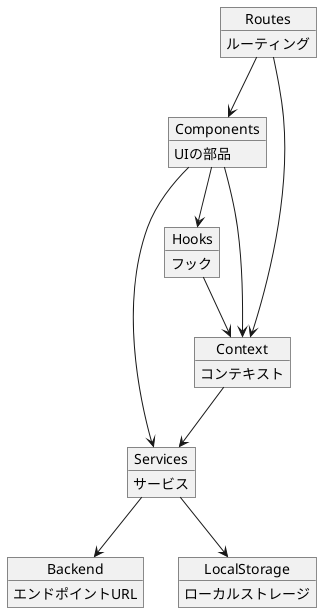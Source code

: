 @startuml architecture

object Backend {
    エンドポイントURL
}
object LocalStorage {
    ローカルストレージ
}

object Components {
    UIの部品
}
object Context {
    コンテキスト
}
object Hooks {
    フック
}
object Routes {
    ルーティング
}
object Services {
    サービス
}

Routes --> Components
Routes --> Context

Components --> Context
Components --> Hooks
Components --> Services

Hooks --> Context

Context --> Services

Services --> Backend
Services --> LocalStorage

@enduml

